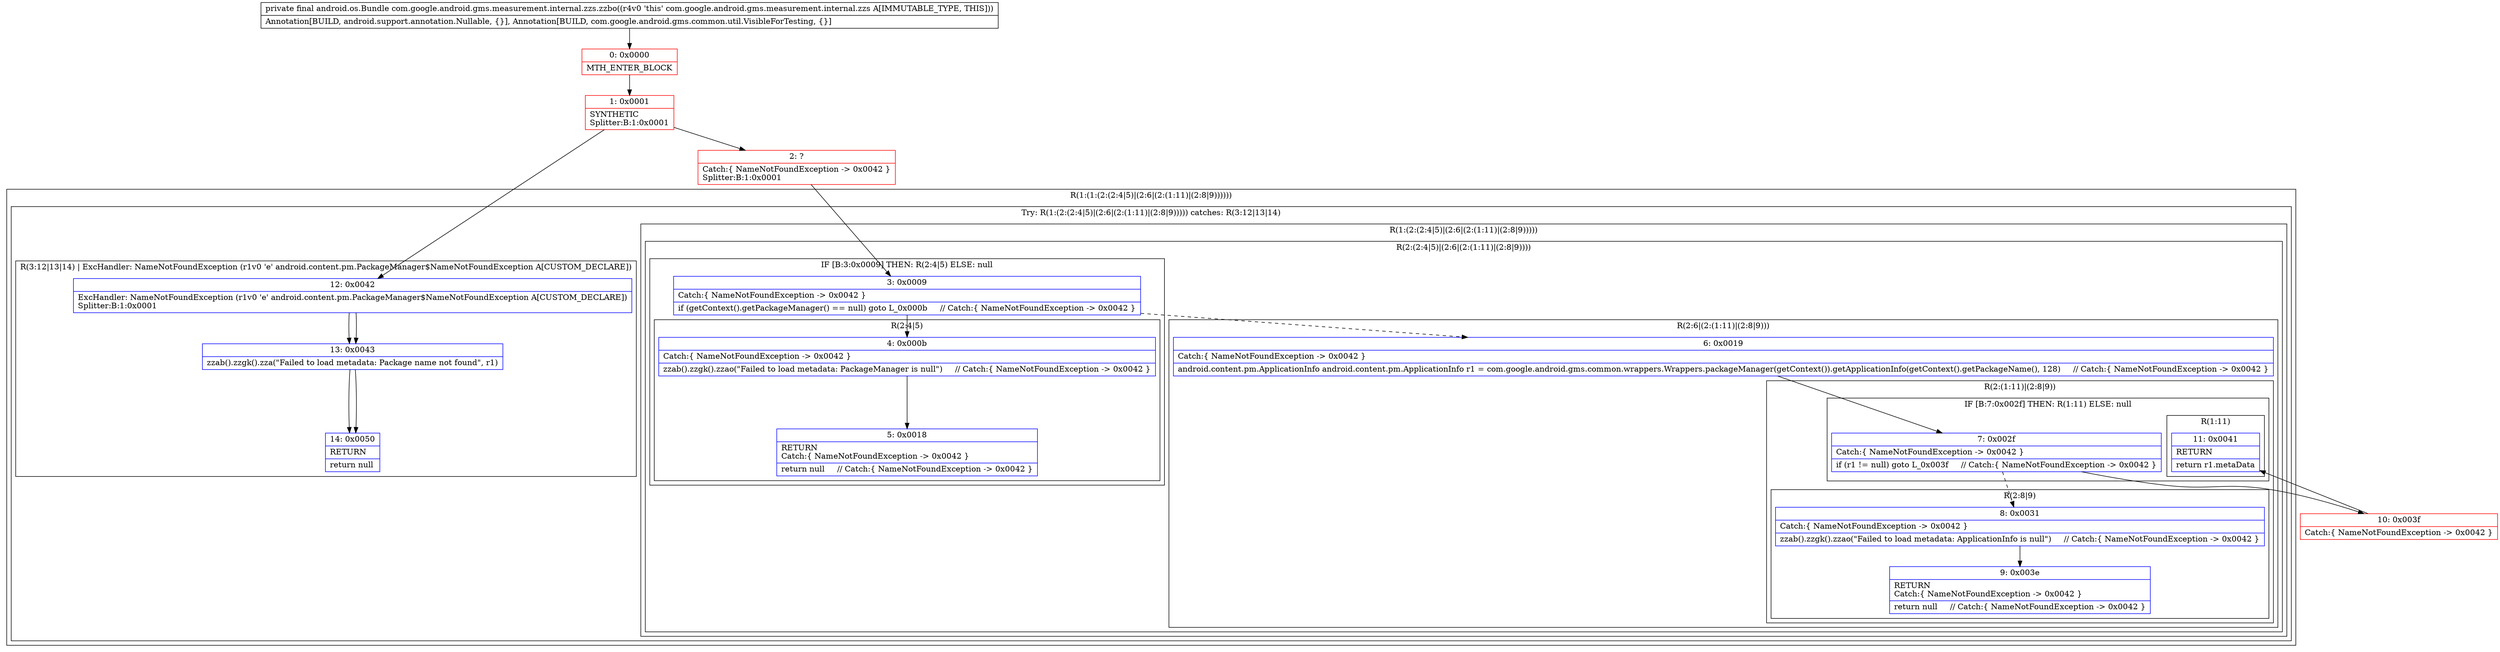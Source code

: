 digraph "CFG forcom.google.android.gms.measurement.internal.zzs.zzbo()Landroid\/os\/Bundle;" {
subgraph cluster_Region_1735084259 {
label = "R(1:(1:(2:(2:4|5)|(2:6|(2:(1:11)|(2:8|9))))))";
node [shape=record,color=blue];
subgraph cluster_TryCatchRegion_190282346 {
label = "Try: R(1:(2:(2:4|5)|(2:6|(2:(1:11)|(2:8|9))))) catches: R(3:12|13|14)";
node [shape=record,color=blue];
subgraph cluster_Region_11422743 {
label = "R(1:(2:(2:4|5)|(2:6|(2:(1:11)|(2:8|9)))))";
node [shape=record,color=blue];
subgraph cluster_Region_385924510 {
label = "R(2:(2:4|5)|(2:6|(2:(1:11)|(2:8|9))))";
node [shape=record,color=blue];
subgraph cluster_IfRegion_714200013 {
label = "IF [B:3:0x0009] THEN: R(2:4|5) ELSE: null";
node [shape=record,color=blue];
Node_3 [shape=record,label="{3\:\ 0x0009|Catch:\{ NameNotFoundException \-\> 0x0042 \}\l|if (getContext().getPackageManager() == null) goto L_0x000b     \/\/ Catch:\{ NameNotFoundException \-\> 0x0042 \}\l}"];
subgraph cluster_Region_438663391 {
label = "R(2:4|5)";
node [shape=record,color=blue];
Node_4 [shape=record,label="{4\:\ 0x000b|Catch:\{ NameNotFoundException \-\> 0x0042 \}\l|zzab().zzgk().zzao(\"Failed to load metadata: PackageManager is null\")     \/\/ Catch:\{ NameNotFoundException \-\> 0x0042 \}\l}"];
Node_5 [shape=record,label="{5\:\ 0x0018|RETURN\lCatch:\{ NameNotFoundException \-\> 0x0042 \}\l|return null     \/\/ Catch:\{ NameNotFoundException \-\> 0x0042 \}\l}"];
}
}
subgraph cluster_Region_867295243 {
label = "R(2:6|(2:(1:11)|(2:8|9)))";
node [shape=record,color=blue];
Node_6 [shape=record,label="{6\:\ 0x0019|Catch:\{ NameNotFoundException \-\> 0x0042 \}\l|android.content.pm.ApplicationInfo android.content.pm.ApplicationInfo r1 = com.google.android.gms.common.wrappers.Wrappers.packageManager(getContext()).getApplicationInfo(getContext().getPackageName(), 128)     \/\/ Catch:\{ NameNotFoundException \-\> 0x0042 \}\l}"];
subgraph cluster_Region_1754874232 {
label = "R(2:(1:11)|(2:8|9))";
node [shape=record,color=blue];
subgraph cluster_IfRegion_996893013 {
label = "IF [B:7:0x002f] THEN: R(1:11) ELSE: null";
node [shape=record,color=blue];
Node_7 [shape=record,label="{7\:\ 0x002f|Catch:\{ NameNotFoundException \-\> 0x0042 \}\l|if (r1 != null) goto L_0x003f     \/\/ Catch:\{ NameNotFoundException \-\> 0x0042 \}\l}"];
subgraph cluster_Region_869059855 {
label = "R(1:11)";
node [shape=record,color=blue];
Node_11 [shape=record,label="{11\:\ 0x0041|RETURN\l|return r1.metaData\l}"];
}
}
subgraph cluster_Region_2062020024 {
label = "R(2:8|9)";
node [shape=record,color=blue];
Node_8 [shape=record,label="{8\:\ 0x0031|Catch:\{ NameNotFoundException \-\> 0x0042 \}\l|zzab().zzgk().zzao(\"Failed to load metadata: ApplicationInfo is null\")     \/\/ Catch:\{ NameNotFoundException \-\> 0x0042 \}\l}"];
Node_9 [shape=record,label="{9\:\ 0x003e|RETURN\lCatch:\{ NameNotFoundException \-\> 0x0042 \}\l|return null     \/\/ Catch:\{ NameNotFoundException \-\> 0x0042 \}\l}"];
}
}
}
}
}
subgraph cluster_Region_1582057106 {
label = "R(3:12|13|14) | ExcHandler: NameNotFoundException (r1v0 'e' android.content.pm.PackageManager$NameNotFoundException A[CUSTOM_DECLARE])\l";
node [shape=record,color=blue];
Node_12 [shape=record,label="{12\:\ 0x0042|ExcHandler: NameNotFoundException (r1v0 'e' android.content.pm.PackageManager$NameNotFoundException A[CUSTOM_DECLARE])\lSplitter:B:1:0x0001\l}"];
Node_13 [shape=record,label="{13\:\ 0x0043|zzab().zzgk().zza(\"Failed to load metadata: Package name not found\", r1)\l}"];
Node_14 [shape=record,label="{14\:\ 0x0050|RETURN\l|return null\l}"];
}
}
}
subgraph cluster_Region_1582057106 {
label = "R(3:12|13|14) | ExcHandler: NameNotFoundException (r1v0 'e' android.content.pm.PackageManager$NameNotFoundException A[CUSTOM_DECLARE])\l";
node [shape=record,color=blue];
Node_12 [shape=record,label="{12\:\ 0x0042|ExcHandler: NameNotFoundException (r1v0 'e' android.content.pm.PackageManager$NameNotFoundException A[CUSTOM_DECLARE])\lSplitter:B:1:0x0001\l}"];
Node_13 [shape=record,label="{13\:\ 0x0043|zzab().zzgk().zza(\"Failed to load metadata: Package name not found\", r1)\l}"];
Node_14 [shape=record,label="{14\:\ 0x0050|RETURN\l|return null\l}"];
}
Node_0 [shape=record,color=red,label="{0\:\ 0x0000|MTH_ENTER_BLOCK\l}"];
Node_1 [shape=record,color=red,label="{1\:\ 0x0001|SYNTHETIC\lSplitter:B:1:0x0001\l}"];
Node_2 [shape=record,color=red,label="{2\:\ ?|Catch:\{ NameNotFoundException \-\> 0x0042 \}\lSplitter:B:1:0x0001\l}"];
Node_10 [shape=record,color=red,label="{10\:\ 0x003f|Catch:\{ NameNotFoundException \-\> 0x0042 \}\l}"];
MethodNode[shape=record,label="{private final android.os.Bundle com.google.android.gms.measurement.internal.zzs.zzbo((r4v0 'this' com.google.android.gms.measurement.internal.zzs A[IMMUTABLE_TYPE, THIS]))  | Annotation[BUILD, android.support.annotation.Nullable, \{\}], Annotation[BUILD, com.google.android.gms.common.util.VisibleForTesting, \{\}]\l}"];
MethodNode -> Node_0;
Node_3 -> Node_4;
Node_3 -> Node_6[style=dashed];
Node_4 -> Node_5;
Node_6 -> Node_7;
Node_7 -> Node_8[style=dashed];
Node_7 -> Node_10;
Node_8 -> Node_9;
Node_12 -> Node_13;
Node_13 -> Node_14;
Node_12 -> Node_13;
Node_13 -> Node_14;
Node_0 -> Node_1;
Node_1 -> Node_2;
Node_1 -> Node_12;
Node_2 -> Node_3;
Node_10 -> Node_11;
}

